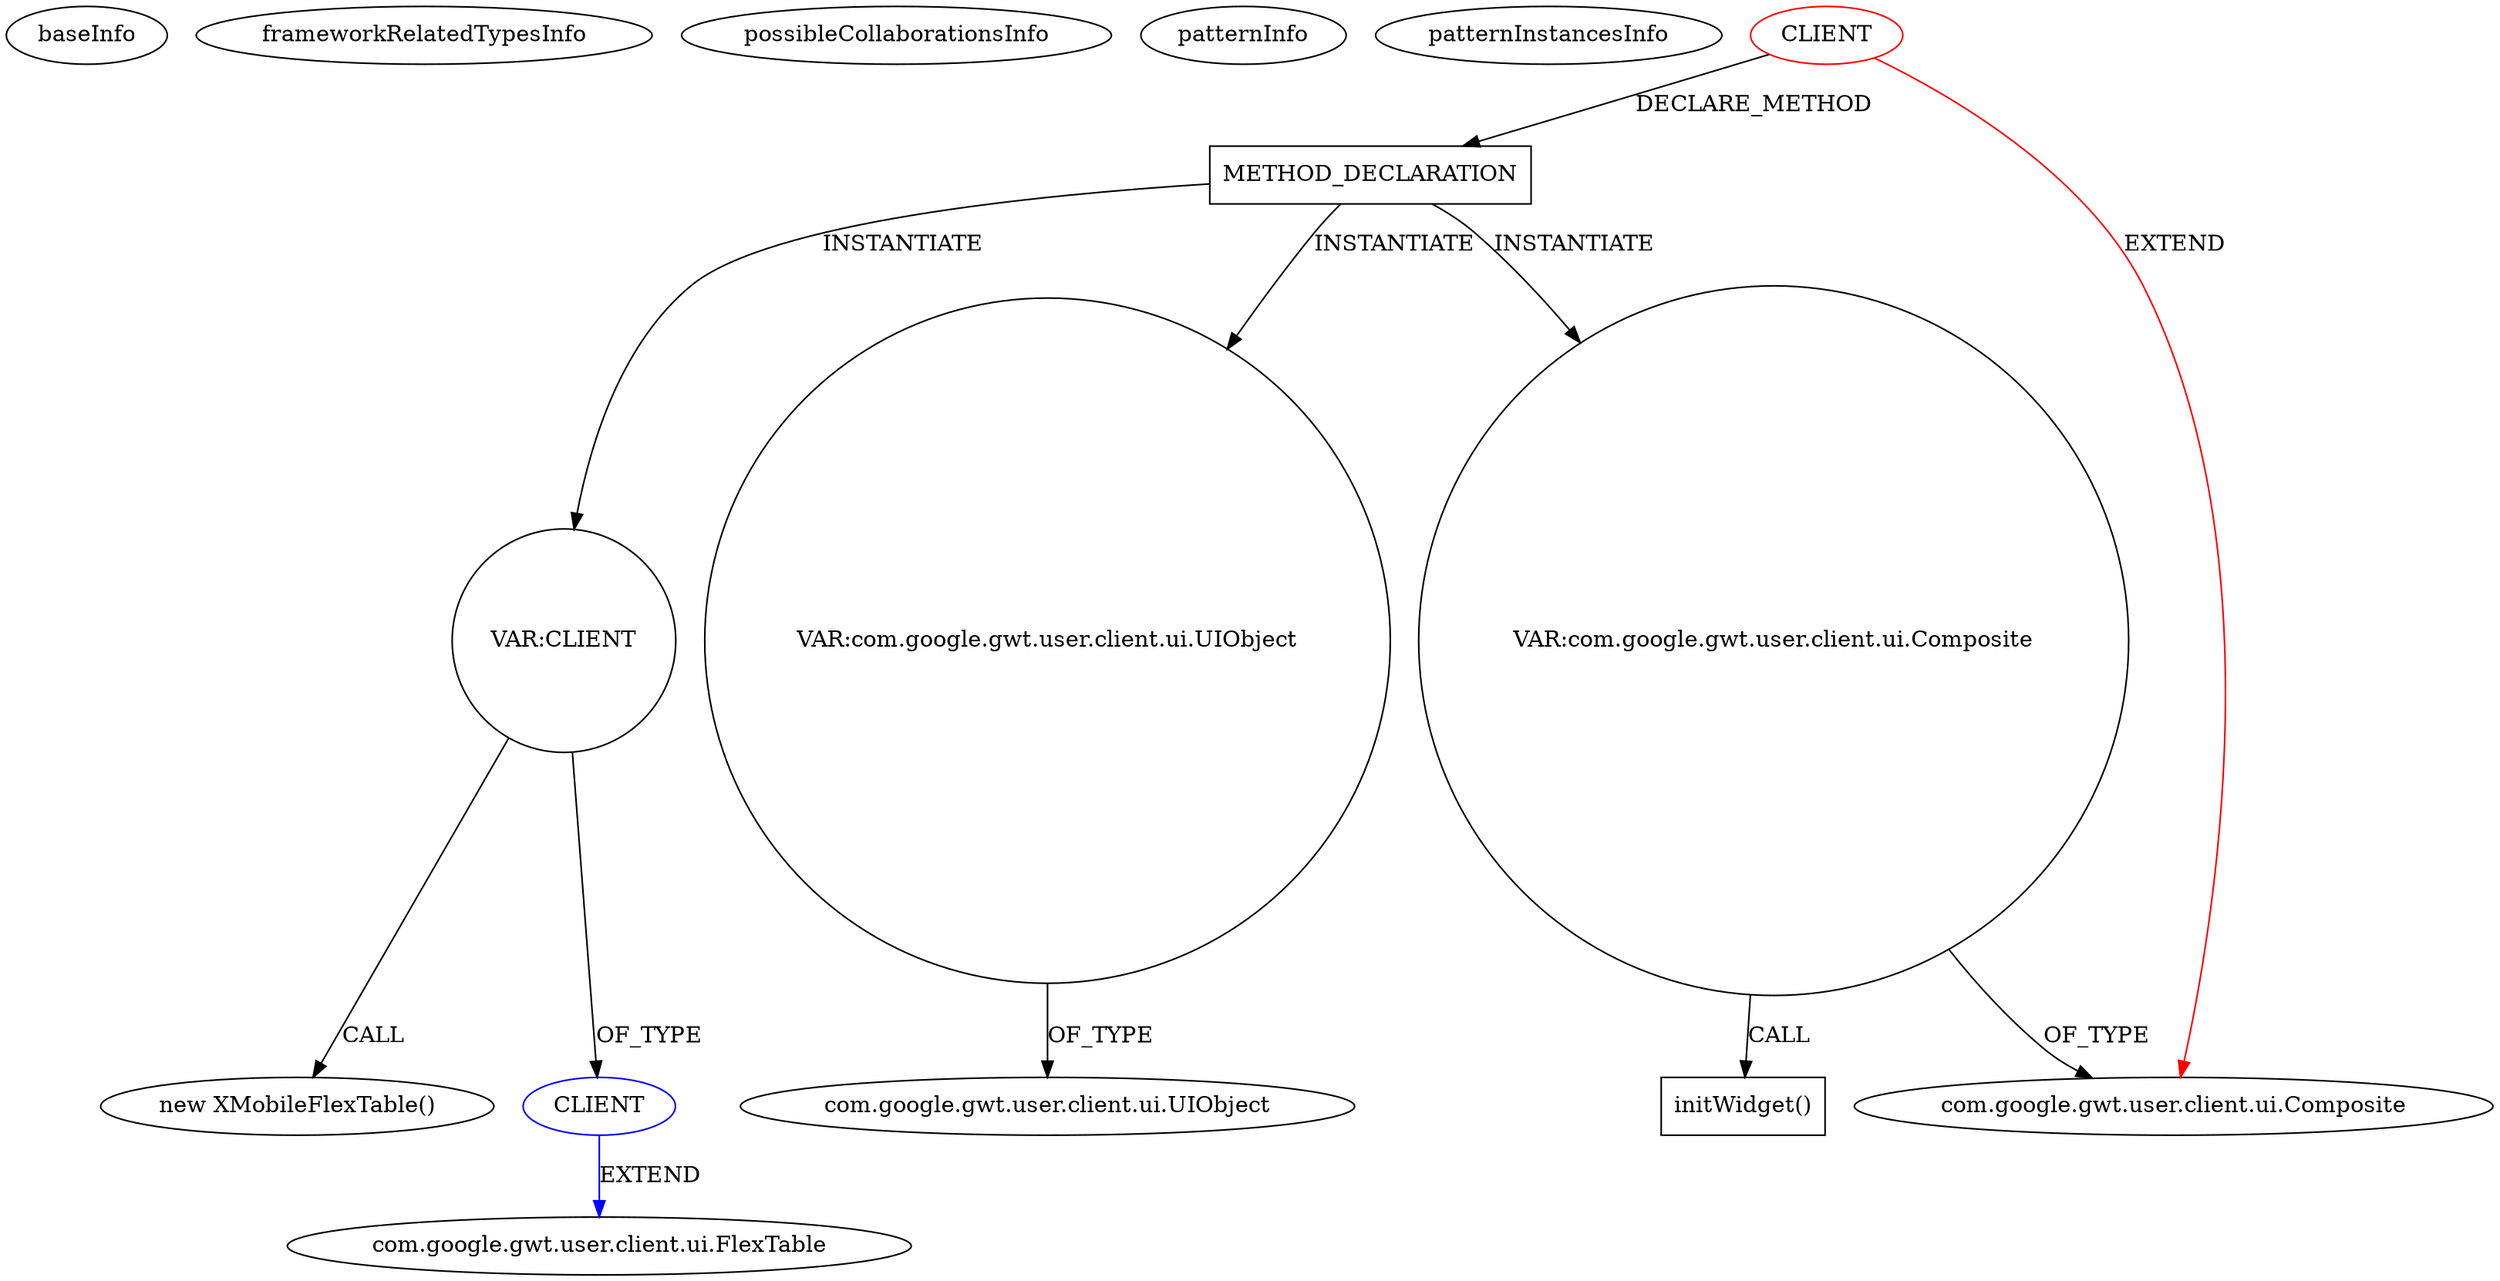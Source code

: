 digraph {
baseInfo[graphId=1970,category="pattern",isAnonymous=false,possibleRelation=true]
frameworkRelatedTypesInfo[0="com.google.gwt.user.client.ui.Composite"]
possibleCollaborationsInfo[0="1970~INSTANTIATION-CLIENT_METHOD_DECLARATION-~com.google.gwt.user.client.ui.Composite ~com.google.gwt.user.client.ui.FlexTable ~false~false"]
patternInfo[frequency=2.0,patternRootClient=0]
patternInstancesInfo[0="nextinterfaces-next~/nextinterfaces-next/next-master/src/next/i/view/XNavigationView.java~XNavigationView~4196",1="nextinterfaces-next~/nextinterfaces-next/next-master/src/next/i/view/XTab.java~XTab~4182"]
21[label="new XMobileFlexTable()",vertexType="CONSTRUCTOR_CALL",isFrameworkType=false]
22[label="VAR:CLIENT",vertexType="VARIABLE_EXPRESION",isFrameworkType=false,shape=circle]
20[label="METHOD_DECLARATION",vertexType="CLIENT_METHOD_DECLARATION",isFrameworkType=false,shape=box]
25[label="VAR:com.google.gwt.user.client.ui.Composite",vertexType="VARIABLE_EXPRESION",isFrameworkType=false,shape=circle]
37[label="VAR:com.google.gwt.user.client.ui.UIObject",vertexType="VARIABLE_EXPRESION",isFrameworkType=false,shape=circle]
0[label="CLIENT",vertexType="ROOT_CLIENT_CLASS_DECLARATION",isFrameworkType=false,color=red]
1[label="com.google.gwt.user.client.ui.Composite",vertexType="FRAMEWORK_CLASS_TYPE",isFrameworkType=false]
39[label="com.google.gwt.user.client.ui.UIObject",vertexType="FRAMEWORK_CLASS_TYPE",isFrameworkType=false]
26[label="initWidget()",vertexType="INSIDE_CALL",isFrameworkType=false,shape=box]
23[label="CLIENT",vertexType="REFERENCE_CLIENT_CLASS_DECLARATION",isFrameworkType=false,color=blue]
24[label="com.google.gwt.user.client.ui.FlexTable",vertexType="FRAMEWORK_CLASS_TYPE",isFrameworkType=false]
25->26[label="CALL"]
25->1[label="OF_TYPE"]
20->37[label="INSTANTIATE"]
20->22[label="INSTANTIATE"]
0->1[label="EXTEND",color=red]
20->25[label="INSTANTIATE"]
37->39[label="OF_TYPE"]
22->21[label="CALL"]
22->23[label="OF_TYPE"]
0->20[label="DECLARE_METHOD"]
23->24[label="EXTEND",color=blue]
}

